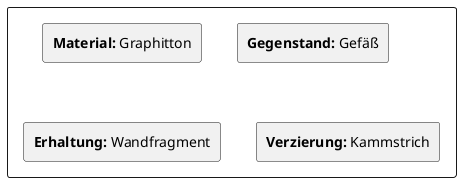 @startuml
rectangle {
rectangle "**Material:** Graphitton"
rectangle "**Gegenstand:** Gefäß"
rectangle "**Erhaltung:** Wandfragment"
rectangle "**Verzierung:** Kammstrich"
}
@enduml

